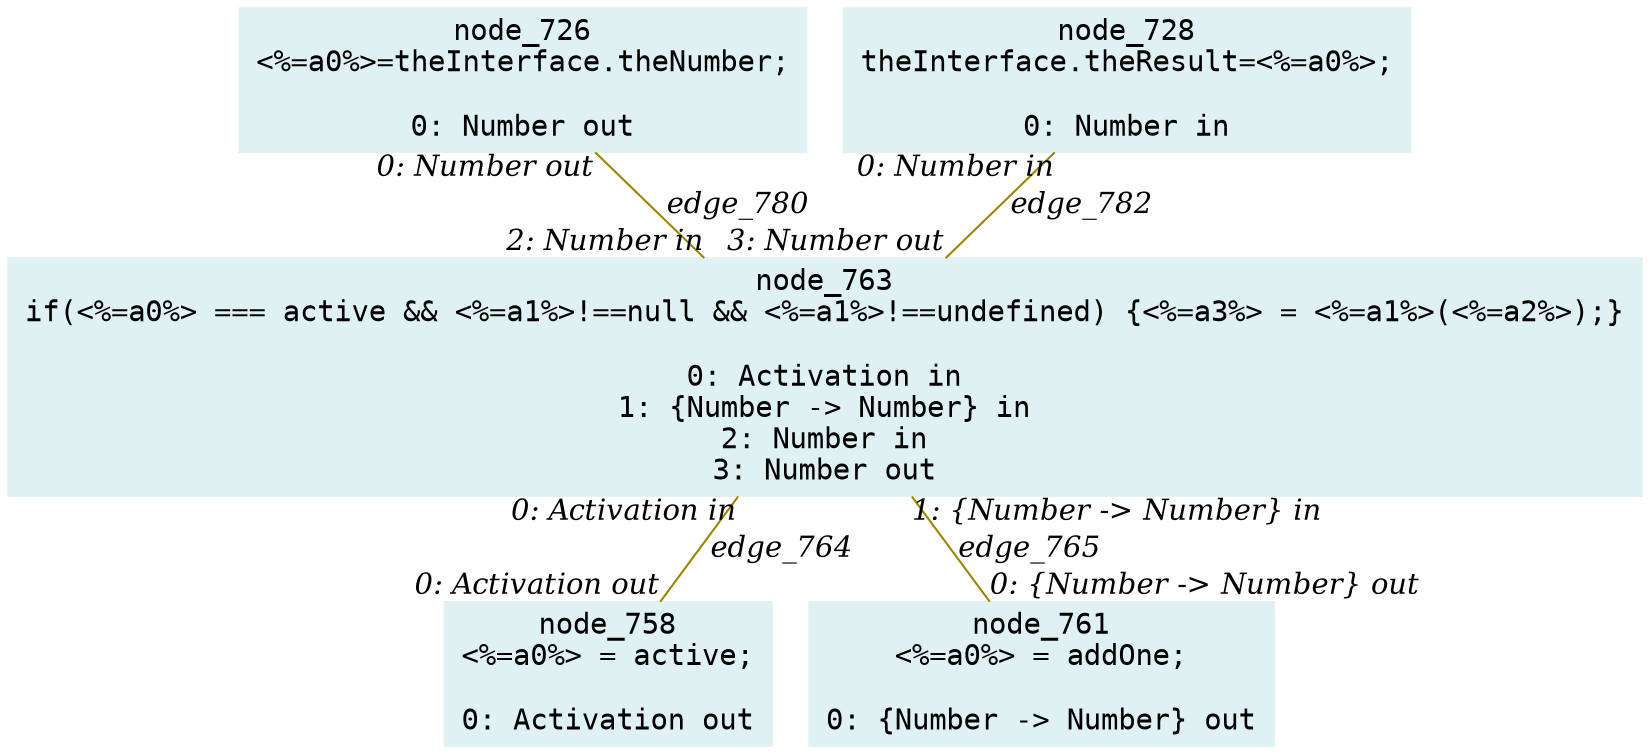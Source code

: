 digraph g{node_726 [shape="box", style="filled", color="#dff1f2", fontname="Courier", label="node_726
<%=a0%>=theInterface.theNumber;

0: Number out" ]
node_728 [shape="box", style="filled", color="#dff1f2", fontname="Courier", label="node_728
theInterface.theResult=<%=a0%>;

0: Number in" ]
node_758 [shape="box", style="filled", color="#dff1f2", fontname="Courier", label="node_758
<%=a0%> = active;

0: Activation out" ]
node_761 [shape="box", style="filled", color="#dff1f2", fontname="Courier", label="node_761
<%=a0%> = addOne;

0: {Number -> Number} out" ]
node_763 [shape="box", style="filled", color="#dff1f2", fontname="Courier", label="node_763
if(<%=a0%> === active && <%=a1%>!==null && <%=a1%>!==undefined) {<%=a3%> = <%=a1%>(<%=a2%>);}

0: Activation in
1: {Number -> Number} in
2: Number in
3: Number out" ]
node_763 -> node_758 [dir=none, arrowHead=none, fontname="Times-Italic", arrowsize=1, color="#9d8400", label="edge_764",  headlabel="0: Activation out", taillabel="0: Activation in" ]
node_763 -> node_761 [dir=none, arrowHead=none, fontname="Times-Italic", arrowsize=1, color="#9d8400", label="edge_765",  headlabel="0: {Number -> Number} out", taillabel="1: {Number -> Number} in" ]
node_726 -> node_763 [dir=none, arrowHead=none, fontname="Times-Italic", arrowsize=1, color="#9d8400", label="edge_780",  headlabel="2: Number in", taillabel="0: Number out" ]
node_728 -> node_763 [dir=none, arrowHead=none, fontname="Times-Italic", arrowsize=1, color="#9d8400", label="edge_782",  headlabel="3: Number out", taillabel="0: Number in" ]
}